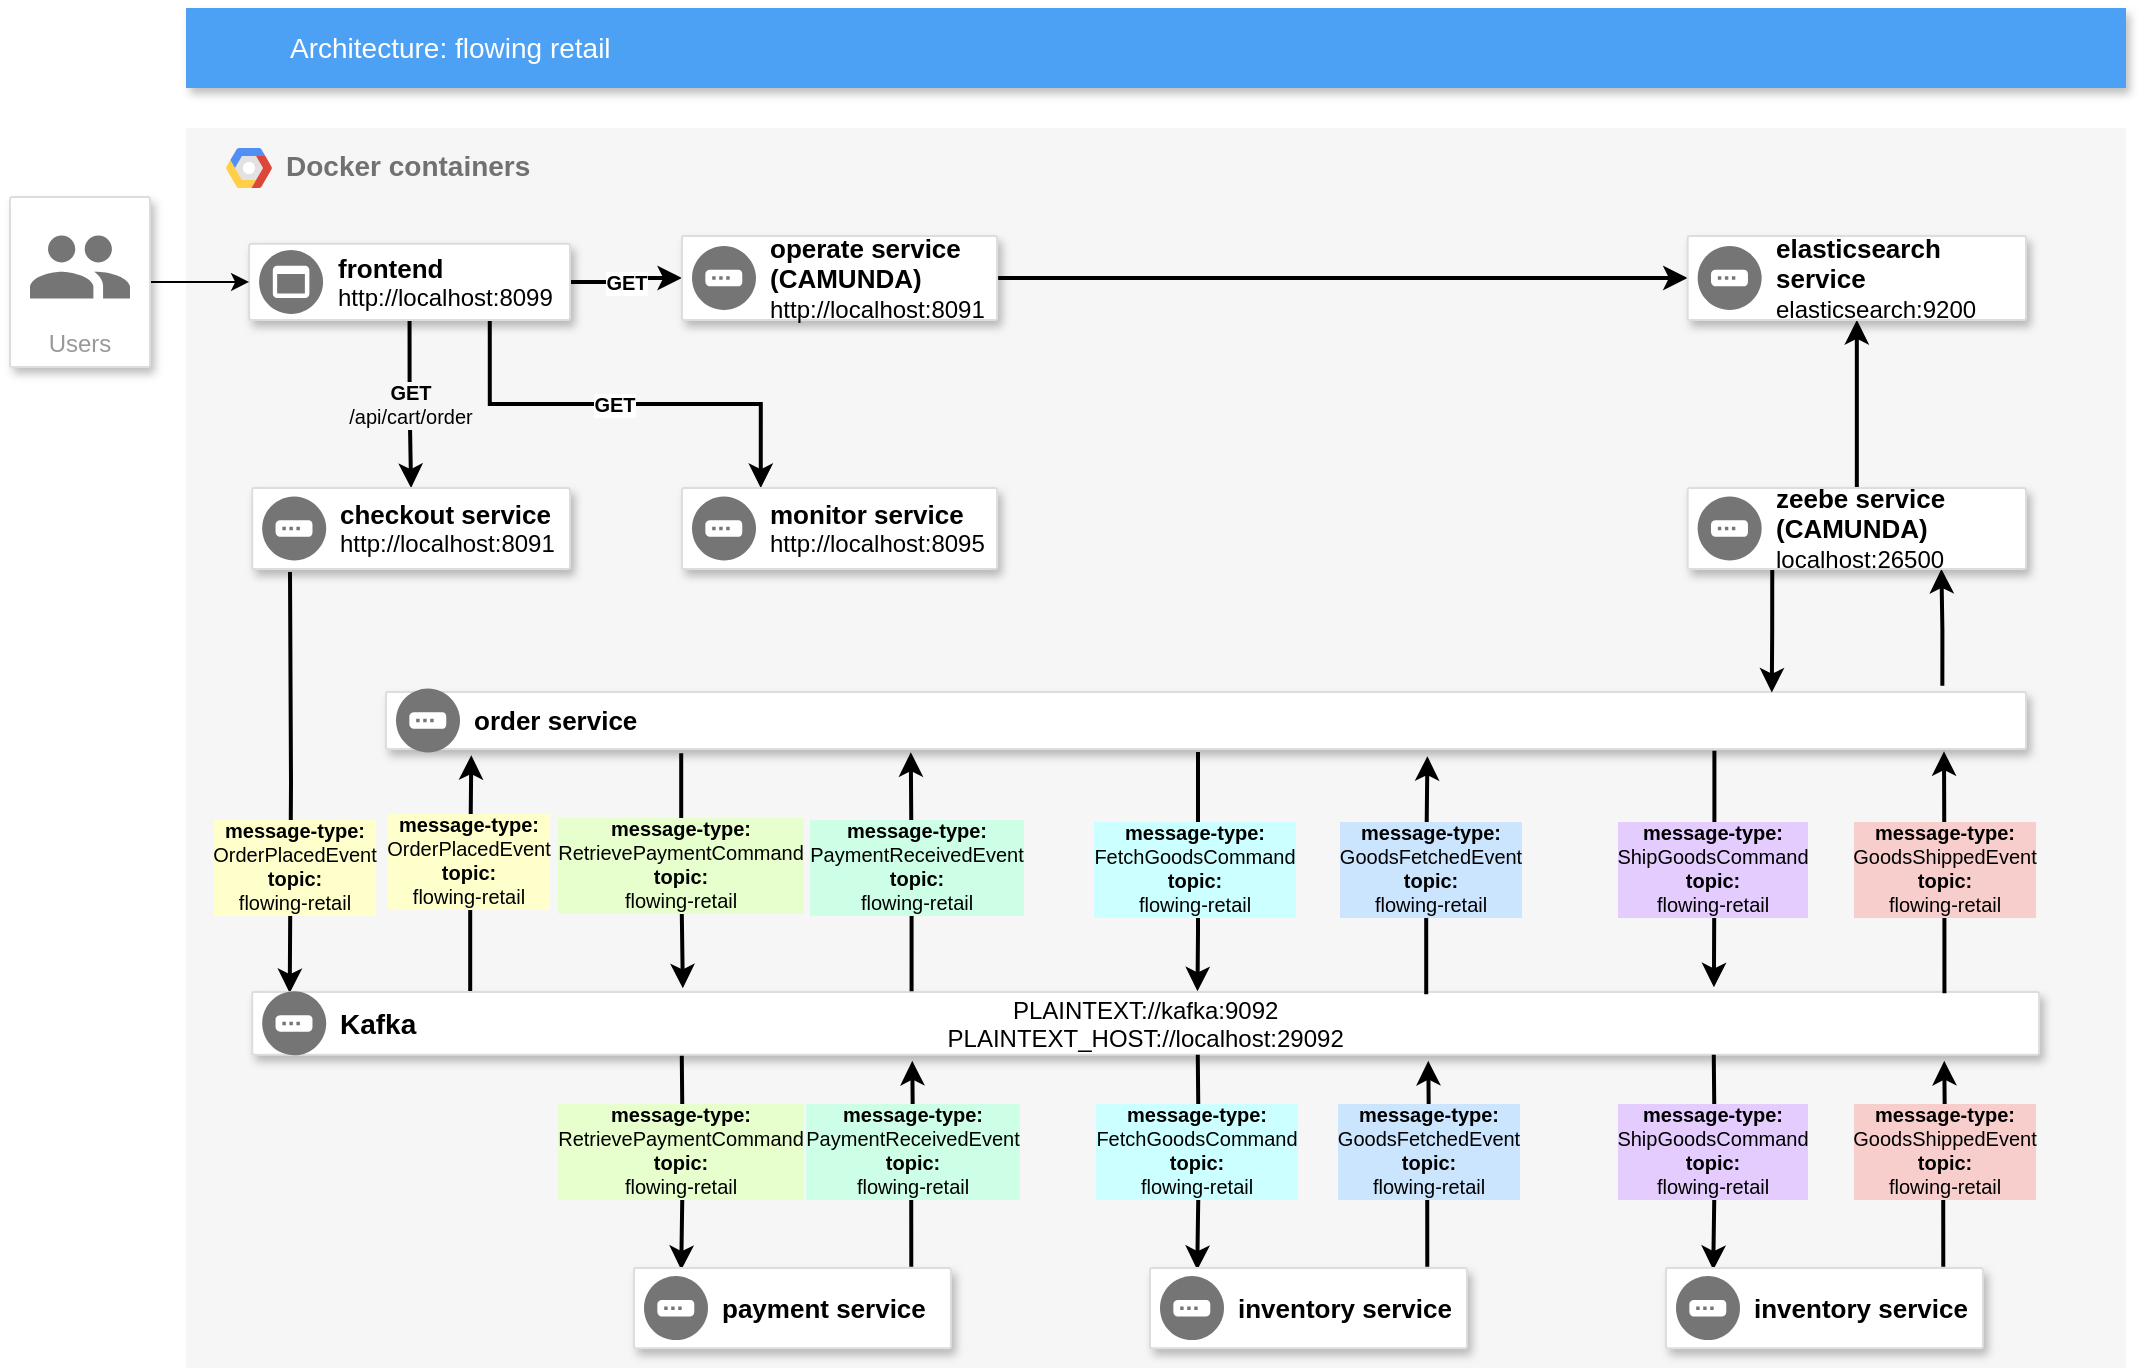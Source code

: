 <mxfile version="18.1.3" type="device"><diagram id="f106602c-feb2-e66a-4537-3a34d633f6aa" name="Page-1"><mxGraphModel dx="1093" dy="692" grid="1" gridSize="6" guides="1" tooltips="1" connect="1" arrows="1" fold="1" page="1" pageScale="1" pageWidth="1169" pageHeight="827" background="none" math="0" shadow="0"><root><mxCell id="0"/><mxCell id="1" parent="0"/><mxCell id="14" value="&lt;b&gt;Docker containers&lt;br&gt;&lt;br&gt;&lt;/b&gt;" style="fillColor=#F6F6F6;strokeColor=none;shadow=0;gradientColor=none;fontSize=14;align=left;spacing=10;fontColor=#717171;9E9E9E;verticalAlign=top;spacingTop=-4;fontStyle=0;spacingLeft=40;html=1;" parent="1" vertex="1"><mxGeometry x="160" y="90" width="970" height="620" as="geometry"/></mxCell><mxCell id="15" value="" style="shape=mxgraph.gcp2.google_cloud_platform;fillColor=#F6F6F6;strokeColor=none;shadow=0;gradientColor=none;" parent="14" vertex="1"><mxGeometry width="23" height="20" relative="1" as="geometry"><mxPoint x="20" y="10" as="offset"/></mxGeometry></mxCell><mxCell id="yD3r1DHrv4NzFMHSmEpg-597" value="&lt;b style=&quot;font-size: 10px;&quot;&gt;&lt;font style=&quot;font-size: 10px;&quot;&gt;GET &lt;/font&gt;&lt;/b&gt;&lt;br style=&quot;font-size: 10px;&quot;&gt;/api/cart/order&lt;font face=&quot;JetBrains Mono, monospace&quot; color=&quot;#067d17&quot; style=&quot;font-size: 10px;&quot;&gt;&lt;span style=&quot;font-size: 10px;&quot;&gt;&lt;br style=&quot;font-size: 10px;&quot;&gt;&lt;/span&gt;&lt;/font&gt;" style="edgeStyle=orthogonalEdgeStyle;rounded=0;orthogonalLoop=1;jettySize=auto;html=1;exitX=0.5;exitY=1;exitDx=0;exitDy=0;entryX=0.5;entryY=0;entryDx=0;entryDy=0;labelBackgroundColor=#F6F6F6;fontSize=10;strokeWidth=2;" edge="1" parent="14" source="yD3r1DHrv4NzFMHSmEpg-591" target="yD3r1DHrv4NzFMHSmEpg-595"><mxGeometry relative="1" as="geometry"/></mxCell><mxCell id="yD3r1DHrv4NzFMHSmEpg-682" style="edgeStyle=orthogonalEdgeStyle;rounded=0;orthogonalLoop=1;jettySize=auto;html=1;exitX=0.75;exitY=1;exitDx=0;exitDy=0;entryX=0.25;entryY=0;entryDx=0;entryDy=0;labelBackgroundColor=#F6F6F6;fontFamily=Helvetica;fontSize=10;strokeWidth=2;" edge="1" parent="14" source="yD3r1DHrv4NzFMHSmEpg-591" target="yD3r1DHrv4NzFMHSmEpg-678"><mxGeometry relative="1" as="geometry"/></mxCell><mxCell id="yD3r1DHrv4NzFMHSmEpg-684" value="&lt;b&gt;GET&lt;/b&gt;" style="edgeLabel;html=1;align=center;verticalAlign=middle;resizable=0;points=[];fontSize=10;fontFamily=Helvetica;" vertex="1" connectable="0" parent="yD3r1DHrv4NzFMHSmEpg-682"><mxGeometry x="-0.059" relative="1" as="geometry"><mxPoint as="offset"/></mxGeometry></mxCell><mxCell id="yD3r1DHrv4NzFMHSmEpg-683" style="edgeStyle=orthogonalEdgeStyle;rounded=0;orthogonalLoop=1;jettySize=auto;html=1;exitX=1;exitY=0.5;exitDx=0;exitDy=0;entryX=0;entryY=0.5;entryDx=0;entryDy=0;labelBackgroundColor=#F6F6F6;fontFamily=Helvetica;fontSize=10;strokeWidth=2;" edge="1" parent="14" source="yD3r1DHrv4NzFMHSmEpg-591" target="yD3r1DHrv4NzFMHSmEpg-680"><mxGeometry relative="1" as="geometry"/></mxCell><mxCell id="yD3r1DHrv4NzFMHSmEpg-685" value="&lt;b&gt;GET&lt;/b&gt;" style="edgeLabel;html=1;align=center;verticalAlign=middle;resizable=0;points=[];fontSize=10;fontFamily=Helvetica;" vertex="1" connectable="0" parent="yD3r1DHrv4NzFMHSmEpg-683"><mxGeometry x="-0.194" relative="1" as="geometry"><mxPoint x="4" as="offset"/></mxGeometry></mxCell><mxCell id="yD3r1DHrv4NzFMHSmEpg-591" value="" style="strokeColor=#dddddd;shadow=1;strokeWidth=1;rounded=1;absoluteArcSize=1;arcSize=2;" vertex="1" parent="14"><mxGeometry x="31.55" y="57.92" width="160.45" height="38.08" as="geometry"/></mxCell><mxCell id="yD3r1DHrv4NzFMHSmEpg-592" value="&lt;b&gt;&lt;font style=&quot;font-size: 13px;&quot;&gt;frontend&lt;/font&gt;&lt;/b&gt;&lt;br&gt;http://localhost:8099" style="sketch=0;dashed=0;connectable=0;html=1;fillColor=#757575;strokeColor=none;shape=mxgraph.gcp2.frontend_platform_services;part=1;labelPosition=right;verticalLabelPosition=middle;align=left;verticalAlign=middle;spacingLeft=5;fontSize=12;" vertex="1" parent="yD3r1DHrv4NzFMHSmEpg-591"><mxGeometry y="0.5" width="32" height="32" relative="1" as="geometry"><mxPoint x="5" y="-16" as="offset"/></mxGeometry></mxCell><mxCell id="yD3r1DHrv4NzFMHSmEpg-608" style="edgeStyle=orthogonalEdgeStyle;rounded=0;orthogonalLoop=1;jettySize=auto;html=1;entryX=0.021;entryY=0.017;entryDx=0;entryDy=0;fontSize=13;entryPerimeter=0;strokeWidth=2;" edge="1" parent="14" target="yD3r1DHrv4NzFMHSmEpg-605"><mxGeometry relative="1" as="geometry"><mxPoint x="52" y="222" as="sourcePoint"/></mxGeometry></mxCell><mxCell id="yD3r1DHrv4NzFMHSmEpg-609" value="&lt;b style=&quot;font-size: 10px;&quot;&gt;message-type:&lt;/b&gt;&lt;br style=&quot;font-size: 10px;&quot;&gt;OrderPlacedEvent&lt;br style=&quot;font-size: 10px;&quot;&gt;&lt;b style=&quot;font-size: 10px;&quot;&gt;topic:&lt;/b&gt;&lt;br style=&quot;font-size: 10px;&quot;&gt;flowing-retail" style="edgeLabel;html=1;align=center;verticalAlign=middle;resizable=0;points=[];fontSize=10;labelBackgroundColor=#FFFFCC;" vertex="1" connectable="0" parent="yD3r1DHrv4NzFMHSmEpg-608"><mxGeometry x="-0.196" y="-2" relative="1" as="geometry"><mxPoint x="3" y="62" as="offset"/></mxGeometry></mxCell><mxCell id="yD3r1DHrv4NzFMHSmEpg-595" value="" style="strokeColor=#dddddd;shadow=1;strokeWidth=1;rounded=1;absoluteArcSize=1;arcSize=2;" vertex="1" parent="14"><mxGeometry x="33.1" y="180" width="158.9" height="40.47" as="geometry"/></mxCell><mxCell id="yD3r1DHrv4NzFMHSmEpg-596" value="&lt;b&gt;&lt;font style=&quot;font-size: 13px;&quot;&gt;checkout&amp;nbsp;service&lt;/font&gt;&lt;/b&gt;&lt;br&gt;http://localhost:8091" style="sketch=0;dashed=0;connectable=0;html=1;fillColor=#757575;strokeColor=none;shape=mxgraph.gcp2.gateway;part=1;labelPosition=right;verticalLabelPosition=middle;align=left;verticalAlign=middle;spacingLeft=5;fontSize=12;" vertex="1" parent="yD3r1DHrv4NzFMHSmEpg-595"><mxGeometry y="0.5" width="32" height="32" relative="1" as="geometry"><mxPoint x="5" y="-16" as="offset"/></mxGeometry></mxCell><mxCell id="yD3r1DHrv4NzFMHSmEpg-625" style="edgeStyle=orthogonalEdgeStyle;rounded=0;orthogonalLoop=1;jettySize=auto;html=1;entryX=0.052;entryY=1.111;entryDx=0;entryDy=0;labelBackgroundColor=#F6F6F6;fontSize=10;entryPerimeter=0;exitX=0.122;exitY=0.004;exitDx=0;exitDy=0;exitPerimeter=0;strokeWidth=2;" edge="1" parent="14" source="yD3r1DHrv4NzFMHSmEpg-605" target="yD3r1DHrv4NzFMHSmEpg-622"><mxGeometry relative="1" as="geometry"><mxPoint x="352" y="447.281" as="sourcePoint"/></mxGeometry></mxCell><mxCell id="yD3r1DHrv4NzFMHSmEpg-645" style="edgeStyle=orthogonalEdgeStyle;rounded=0;orthogonalLoop=1;jettySize=auto;html=1;exitX=0.025;exitY=1.007;exitDx=0;exitDy=0;entryX=0.149;entryY=0.024;entryDx=0;entryDy=0;labelBackgroundColor=#F6F6F6;fontFamily=Helvetica;fontSize=14;exitPerimeter=0;entryPerimeter=0;strokeWidth=2;" edge="1" parent="14" target="yD3r1DHrv4NzFMHSmEpg-640"><mxGeometry relative="1" as="geometry"><mxPoint x="247.885" y="463.34" as="sourcePoint"/></mxGeometry></mxCell><mxCell id="yD3r1DHrv4NzFMHSmEpg-605" value="PLAINTEXT://kafka:9092&#10;PLAINTEXT_HOST://localhost:29092" style="strokeColor=#dddddd;shadow=1;strokeWidth=1;rounded=1;absoluteArcSize=1;arcSize=2;" vertex="1" parent="14"><mxGeometry x="33.1" y="432" width="893.47" height="31.34" as="geometry"/></mxCell><mxCell id="yD3r1DHrv4NzFMHSmEpg-606" value="&lt;b&gt;&lt;font style=&quot;font-size: 14px;&quot;&gt;Kafka&amp;nbsp;&lt;/font&gt;&lt;/b&gt;" style="sketch=0;dashed=0;connectable=0;html=1;fillColor=#757575;strokeColor=none;shape=mxgraph.gcp2.gateway;part=1;labelPosition=right;verticalLabelPosition=middle;align=left;verticalAlign=middle;spacingLeft=5;fontSize=12;" vertex="1" parent="yD3r1DHrv4NzFMHSmEpg-605"><mxGeometry y="0.5" width="32" height="32" relative="1" as="geometry"><mxPoint x="5" y="-16" as="offset"/></mxGeometry></mxCell><mxCell id="yD3r1DHrv4NzFMHSmEpg-653" style="edgeStyle=orthogonalEdgeStyle;rounded=0;orthogonalLoop=1;jettySize=auto;html=1;labelBackgroundColor=#F6F6F6;fontFamily=Helvetica;fontSize=10;strokeWidth=2;entryX=0.529;entryY=-0.012;entryDx=0;entryDy=0;entryPerimeter=0;" edge="1" parent="14" target="yD3r1DHrv4NzFMHSmEpg-605"><mxGeometry relative="1" as="geometry"><mxPoint x="506" y="312" as="sourcePoint"/><mxPoint x="481.833" y="409.996" as="targetPoint"/><Array as="points"><mxPoint x="506" y="402"/><mxPoint x="506" y="402"/></Array></mxGeometry></mxCell><mxCell id="yD3r1DHrv4NzFMHSmEpg-690" style="edgeStyle=orthogonalEdgeStyle;rounded=0;orthogonalLoop=1;jettySize=auto;html=1;entryX=0.75;entryY=1;entryDx=0;entryDy=0;labelBackgroundColor=#F6F6F6;fontFamily=Helvetica;fontSize=10;exitX=0.949;exitY=-0.11;exitDx=0;exitDy=0;exitPerimeter=0;strokeWidth=2;" edge="1" parent="14" source="yD3r1DHrv4NzFMHSmEpg-622" target="yD3r1DHrv4NzFMHSmEpg-688"><mxGeometry relative="1" as="geometry"/></mxCell><mxCell id="yD3r1DHrv4NzFMHSmEpg-622" value="" style="strokeColor=#dddddd;shadow=1;strokeWidth=1;rounded=1;absoluteArcSize=1;arcSize=2;" vertex="1" parent="14"><mxGeometry x="100" y="282" width="820" height="28.46" as="geometry"/></mxCell><mxCell id="yD3r1DHrv4NzFMHSmEpg-623" value="&lt;b&gt;&lt;font style=&quot;font-size: 13px;&quot;&gt;order service&lt;/font&gt;&lt;/b&gt;" style="sketch=0;dashed=0;connectable=0;html=1;fillColor=#757575;strokeColor=none;shape=mxgraph.gcp2.gateway;part=1;labelPosition=right;verticalLabelPosition=middle;align=left;verticalAlign=middle;spacingLeft=5;fontSize=12;" vertex="1" parent="yD3r1DHrv4NzFMHSmEpg-622"><mxGeometry y="0.5" width="32" height="32" relative="1" as="geometry"><mxPoint x="5" y="-16" as="offset"/></mxGeometry></mxCell><mxCell id="yD3r1DHrv4NzFMHSmEpg-626" value="&lt;b style=&quot;font-size: 10px;&quot;&gt;message-type:&lt;/b&gt;&lt;br style=&quot;font-size: 10px;&quot;&gt;OrderPlacedEvent&lt;br style=&quot;font-size: 10px;&quot;&gt;&lt;b style=&quot;font-size: 10px;&quot;&gt;topic:&lt;/b&gt;&lt;br style=&quot;font-size: 10px;&quot;&gt;flowing-retail" style="edgeLabel;html=1;align=center;verticalAlign=middle;resizable=0;points=[];fontSize=10;labelBackgroundColor=#FFFFCC;" vertex="1" connectable="0" parent="14"><mxGeometry x="141.002" y="365.997" as="geometry"/></mxCell><mxCell id="yD3r1DHrv4NzFMHSmEpg-646" style="edgeStyle=orthogonalEdgeStyle;rounded=0;orthogonalLoop=1;jettySize=auto;html=1;entryX=0.154;entryY=1.068;entryDx=0;entryDy=0;entryPerimeter=0;labelBackgroundColor=#F6F6F6;fontFamily=Helvetica;fontSize=14;exitX=0.875;exitY=-0.017;exitDx=0;exitDy=0;exitPerimeter=0;strokeWidth=2;" edge="1" parent="14" source="yD3r1DHrv4NzFMHSmEpg-640"><mxGeometry relative="1" as="geometry"><mxPoint x="363.143" y="466.418" as="targetPoint"/></mxGeometry></mxCell><mxCell id="yD3r1DHrv4NzFMHSmEpg-640" value="" style="strokeColor=#dddddd;shadow=1;strokeWidth=1;rounded=1;absoluteArcSize=1;arcSize=2;" vertex="1" parent="14"><mxGeometry x="224" y="570" width="158.45" height="40.11" as="geometry"/></mxCell><mxCell id="yD3r1DHrv4NzFMHSmEpg-641" value="&lt;b&gt;&lt;font style=&quot;font-size: 13px;&quot;&gt;payment service&lt;/font&gt;&lt;/b&gt;" style="sketch=0;dashed=0;connectable=0;html=1;fillColor=#757575;strokeColor=none;shape=mxgraph.gcp2.gateway;part=1;labelPosition=right;verticalLabelPosition=middle;align=left;verticalAlign=middle;spacingLeft=5;fontSize=12;" vertex="1" parent="yD3r1DHrv4NzFMHSmEpg-640"><mxGeometry y="0.5" width="32" height="32" relative="1" as="geometry"><mxPoint x="5" y="-16" as="offset"/></mxGeometry></mxCell><mxCell id="yD3r1DHrv4NzFMHSmEpg-651" value="&lt;b style=&quot;font-size: 10px;&quot;&gt;message-type:&lt;/b&gt;&lt;br style=&quot;font-size: 10px;&quot;&gt;&lt;span style=&quot;font-size: 10px;&quot;&gt;RetrievePaymentCommand&lt;/span&gt;&lt;br style=&quot;font-size: 10px;&quot;&gt;&lt;b style=&quot;font-size: 10px;&quot;&gt;topic:&lt;/b&gt;&lt;br style=&quot;font-size: 10px;&quot;&gt;flowing-retail" style="edgeLabel;html=1;align=center;verticalAlign=middle;resizable=0;points=[];fontSize=10;labelBackgroundColor=#E6FFCC;" vertex="1" connectable="0" parent="14"><mxGeometry x="246.452" y="510.647" as="geometry"/></mxCell><mxCell id="yD3r1DHrv4NzFMHSmEpg-652" value="&lt;b style=&quot;font-size: 10px;&quot;&gt;message-type:&lt;/b&gt;&lt;br style=&quot;font-size: 10px;&quot;&gt;PaymentReceivedEvent&lt;br style=&quot;font-size: 10px;&quot;&gt;&lt;b style=&quot;font-size: 10px;&quot;&gt;topic:&lt;/b&gt;&lt;br style=&quot;font-size: 10px;&quot;&gt;flowing-retail" style="edgeLabel;html=1;align=center;verticalAlign=middle;resizable=0;points=[];fontSize=10;labelBackgroundColor=#CCFFE6;" vertex="1" connectable="0" parent="14"><mxGeometry x="362.452" y="510.647" as="geometry"/></mxCell><mxCell id="yD3r1DHrv4NzFMHSmEpg-654" value="&lt;b style=&quot;font-size: 10px;&quot;&gt;message-type:&lt;/b&gt;&lt;br style=&quot;font-size: 10px;&quot;&gt;FetchGoodsCommand&lt;br style=&quot;font-size: 10px;&quot;&gt;&lt;b style=&quot;font-size: 10px;&quot;&gt;topic:&lt;/b&gt;&lt;br style=&quot;font-size: 10px;&quot;&gt;&lt;span style=&quot;font-size: 10px;&quot;&gt;flowing-retail&lt;/span&gt;" style="edgeLabel;html=1;align=center;verticalAlign=middle;resizable=0;points=[];fontSize=10;labelBackgroundColor=#CCFFFF;" vertex="1" connectable="0" parent="14"><mxGeometry x="503.838" y="369.997" as="geometry"/></mxCell><mxCell id="yD3r1DHrv4NzFMHSmEpg-658" style="edgeStyle=orthogonalEdgeStyle;rounded=0;orthogonalLoop=1;jettySize=auto;html=1;exitX=0.025;exitY=1.007;exitDx=0;exitDy=0;entryX=0.149;entryY=0.024;entryDx=0;entryDy=0;labelBackgroundColor=#F6F6F6;fontFamily=Helvetica;fontSize=14;exitPerimeter=0;entryPerimeter=0;strokeWidth=2;" edge="1" parent="14" target="yD3r1DHrv4NzFMHSmEpg-660"><mxGeometry relative="1" as="geometry"><mxPoint x="505.885" y="463.34" as="sourcePoint"/></mxGeometry></mxCell><mxCell id="yD3r1DHrv4NzFMHSmEpg-659" style="edgeStyle=orthogonalEdgeStyle;rounded=0;orthogonalLoop=1;jettySize=auto;html=1;entryX=0.154;entryY=1.068;entryDx=0;entryDy=0;entryPerimeter=0;labelBackgroundColor=#F6F6F6;fontFamily=Helvetica;fontSize=14;exitX=0.875;exitY=-0.017;exitDx=0;exitDy=0;exitPerimeter=0;strokeWidth=2;" edge="1" parent="14" source="yD3r1DHrv4NzFMHSmEpg-660"><mxGeometry relative="1" as="geometry"><mxPoint x="621.143" y="466.418" as="targetPoint"/></mxGeometry></mxCell><mxCell id="yD3r1DHrv4NzFMHSmEpg-660" value="" style="strokeColor=#dddddd;shadow=1;strokeWidth=1;rounded=1;absoluteArcSize=1;arcSize=2;" vertex="1" parent="14"><mxGeometry x="482" y="570" width="158.45" height="40.11" as="geometry"/></mxCell><mxCell id="yD3r1DHrv4NzFMHSmEpg-661" value="&lt;b&gt;&lt;font style=&quot;font-size: 13px;&quot;&gt;inventory service&lt;/font&gt;&lt;/b&gt;" style="sketch=0;dashed=0;connectable=0;html=1;fillColor=#757575;strokeColor=none;shape=mxgraph.gcp2.gateway;part=1;labelPosition=right;verticalLabelPosition=middle;align=left;verticalAlign=middle;spacingLeft=5;fontSize=12;" vertex="1" parent="yD3r1DHrv4NzFMHSmEpg-660"><mxGeometry y="0.5" width="32" height="32" relative="1" as="geometry"><mxPoint x="5" y="-16" as="offset"/></mxGeometry></mxCell><mxCell id="yD3r1DHrv4NzFMHSmEpg-662" value="&lt;b style=&quot;font-size: 10px;&quot;&gt;message-type:&lt;/b&gt;&lt;br style=&quot;font-size: 10px;&quot;&gt;FetchGoodsCommand&lt;br style=&quot;font-size: 10px;&quot;&gt;&lt;b style=&quot;font-size: 10px;&quot;&gt;topic:&lt;/b&gt;&lt;br style=&quot;font-size: 10px;&quot;&gt;flowing-retail" style="edgeLabel;html=1;align=center;verticalAlign=middle;resizable=0;points=[];fontSize=10;labelBackgroundColor=#CCFFFF;" vertex="1" connectable="0" parent="14"><mxGeometry x="504.452" y="510.647" as="geometry"/></mxCell><mxCell id="yD3r1DHrv4NzFMHSmEpg-663" value="&lt;b style=&quot;font-size: 10px;&quot;&gt;message-type:&lt;/b&gt;&lt;br style=&quot;font-size: 10px;&quot;&gt;GoodsFetchedEvent&lt;br style=&quot;font-size: 10px;&quot;&gt;&lt;b style=&quot;font-size: 10px;&quot;&gt;topic:&lt;/b&gt;&lt;br style=&quot;font-size: 10px;&quot;&gt;flowing-retail" style="edgeLabel;html=1;align=center;verticalAlign=middle;resizable=0;points=[];fontSize=10;labelBackgroundColor=#CCE5FF;" vertex="1" connectable="0" parent="14"><mxGeometry x="620.452" y="510.647" as="geometry"/></mxCell><mxCell id="yD3r1DHrv4NzFMHSmEpg-664" style="edgeStyle=orthogonalEdgeStyle;rounded=0;orthogonalLoop=1;jettySize=auto;html=1;exitX=0.025;exitY=1.007;exitDx=0;exitDy=0;entryX=0.149;entryY=0.024;entryDx=0;entryDy=0;labelBackgroundColor=#F6F6F6;fontFamily=Helvetica;fontSize=14;exitPerimeter=0;entryPerimeter=0;strokeWidth=2;" edge="1" parent="14" target="yD3r1DHrv4NzFMHSmEpg-666"><mxGeometry relative="1" as="geometry"><mxPoint x="763.885" y="463.34" as="sourcePoint"/></mxGeometry></mxCell><mxCell id="yD3r1DHrv4NzFMHSmEpg-665" style="edgeStyle=orthogonalEdgeStyle;rounded=0;orthogonalLoop=1;jettySize=auto;html=1;entryX=0.154;entryY=1.068;entryDx=0;entryDy=0;entryPerimeter=0;labelBackgroundColor=#F6F6F6;fontFamily=Helvetica;fontSize=14;exitX=0.875;exitY=-0.017;exitDx=0;exitDy=0;exitPerimeter=0;strokeWidth=2;" edge="1" parent="14" source="yD3r1DHrv4NzFMHSmEpg-666"><mxGeometry relative="1" as="geometry"><mxPoint x="879.143" y="466.418" as="targetPoint"/></mxGeometry></mxCell><mxCell id="yD3r1DHrv4NzFMHSmEpg-666" value="" style="strokeColor=#dddddd;shadow=1;strokeWidth=1;rounded=1;absoluteArcSize=1;arcSize=2;" vertex="1" parent="14"><mxGeometry x="740" y="570" width="158.45" height="40.11" as="geometry"/></mxCell><mxCell id="yD3r1DHrv4NzFMHSmEpg-667" value="&lt;b&gt;&lt;font style=&quot;font-size: 13px;&quot;&gt;inventory service&lt;/font&gt;&lt;/b&gt;" style="sketch=0;dashed=0;connectable=0;html=1;fillColor=#757575;strokeColor=none;shape=mxgraph.gcp2.gateway;part=1;labelPosition=right;verticalLabelPosition=middle;align=left;verticalAlign=middle;spacingLeft=5;fontSize=12;" vertex="1" parent="yD3r1DHrv4NzFMHSmEpg-666"><mxGeometry y="0.5" width="32" height="32" relative="1" as="geometry"><mxPoint x="5" y="-16" as="offset"/></mxGeometry></mxCell><mxCell id="yD3r1DHrv4NzFMHSmEpg-668" value="&lt;b style=&quot;font-size: 10px;&quot;&gt;message-type:&lt;/b&gt;&lt;br style=&quot;font-size: 10px;&quot;&gt;ShipGoodsCommand&lt;br style=&quot;font-size: 10px;&quot;&gt;&lt;b style=&quot;font-size: 10px;&quot;&gt;topic:&lt;/b&gt;&lt;br style=&quot;font-size: 10px;&quot;&gt;flowing-retail" style="edgeLabel;html=1;align=center;verticalAlign=middle;resizable=0;points=[];fontSize=10;labelBackgroundColor=#E5CCFF;" vertex="1" connectable="0" parent="14"><mxGeometry x="762.452" y="510.647" as="geometry"/></mxCell><mxCell id="yD3r1DHrv4NzFMHSmEpg-669" value="&lt;b style=&quot;font-size: 10px;&quot;&gt;message-type:&lt;/b&gt;&lt;br style=&quot;font-size: 10px;&quot;&gt;GoodsShippedEvent&lt;br style=&quot;font-size: 10px;&quot;&gt;&lt;b style=&quot;font-size: 10px;&quot;&gt;topic:&lt;/b&gt;&lt;br style=&quot;font-size: 10px;&quot;&gt;flowing-retail" style="edgeLabel;html=1;align=center;verticalAlign=middle;resizable=0;points=[];fontSize=10;labelBackgroundColor=#F8CECC;" vertex="1" connectable="0" parent="14"><mxGeometry x="878.452" y="510.647" as="geometry"/></mxCell><mxCell id="yD3r1DHrv4NzFMHSmEpg-670" style="edgeStyle=orthogonalEdgeStyle;rounded=0;orthogonalLoop=1;jettySize=auto;html=1;labelBackgroundColor=#F6F6F6;fontFamily=Helvetica;fontSize=14;entryX=0.635;entryY=1.129;entryDx=0;entryDy=0;entryPerimeter=0;strokeWidth=2;exitX=0.657;exitY=0.036;exitDx=0;exitDy=0;exitPerimeter=0;" edge="1" parent="14" source="yD3r1DHrv4NzFMHSmEpg-605" target="yD3r1DHrv4NzFMHSmEpg-622"><mxGeometry relative="1" as="geometry"><mxPoint x="597.39" y="310.559" as="targetPoint"/><mxPoint x="597" y="413" as="sourcePoint"/><Array as="points"/></mxGeometry></mxCell><mxCell id="yD3r1DHrv4NzFMHSmEpg-671" value="&lt;b style=&quot;font-size: 10px;&quot;&gt;message-type:&lt;/b&gt;&lt;br style=&quot;font-size: 10px;&quot;&gt;GoodsFetchedEvent&lt;br style=&quot;font-size: 10px;&quot;&gt;&lt;b style=&quot;font-size: 10px;&quot;&gt;topic:&lt;/b&gt;&lt;br style=&quot;font-size: 10px;&quot;&gt;flowing-retail" style="edgeLabel;html=1;align=center;verticalAlign=middle;resizable=0;points=[];fontSize=10;labelBackgroundColor=#CCE5FF;" vertex="1" connectable="0" parent="14"><mxGeometry x="621.722" y="369.997" as="geometry"/></mxCell><mxCell id="yD3r1DHrv4NzFMHSmEpg-674" style="edgeStyle=orthogonalEdgeStyle;rounded=0;orthogonalLoop=1;jettySize=auto;html=1;exitX=0.81;exitY=1.031;exitDx=0;exitDy=0;entryX=0.818;entryY=-0.074;entryDx=0;entryDy=0;labelBackgroundColor=#F6F6F6;fontFamily=Helvetica;fontSize=14;exitPerimeter=0;entryPerimeter=0;strokeWidth=2;" edge="1" parent="14" source="yD3r1DHrv4NzFMHSmEpg-622" target="yD3r1DHrv4NzFMHSmEpg-605"><mxGeometry relative="1" as="geometry"><mxPoint x="782.435" y="315.35" as="sourcePoint"/><mxPoint x="782.159" y="412.871" as="targetPoint"/></mxGeometry></mxCell><mxCell id="yD3r1DHrv4NzFMHSmEpg-675" style="edgeStyle=orthogonalEdgeStyle;rounded=0;orthogonalLoop=1;jettySize=auto;html=1;entryX=0.95;entryY=1.042;entryDx=0;entryDy=0;entryPerimeter=0;labelBackgroundColor=#F6F6F6;fontFamily=Helvetica;fontSize=14;exitX=0.947;exitY=0.02;exitDx=0;exitDy=0;exitPerimeter=0;strokeWidth=2;" edge="1" parent="14" source="yD3r1DHrv4NzFMHSmEpg-605" target="yD3r1DHrv4NzFMHSmEpg-622"><mxGeometry relative="1" as="geometry"><mxPoint x="897.693" y="318.428" as="targetPoint"/><mxPoint x="897.194" y="410.802" as="sourcePoint"/></mxGeometry></mxCell><mxCell id="yD3r1DHrv4NzFMHSmEpg-676" value="&lt;b style=&quot;font-size: 10px;&quot;&gt;message-type:&lt;/b&gt;&lt;br style=&quot;font-size: 10px;&quot;&gt;ShipGoodsCommand&lt;br style=&quot;font-size: 10px;&quot;&gt;&lt;b style=&quot;font-size: 10px;&quot;&gt;topic:&lt;/b&gt;&lt;br style=&quot;font-size: 10px;&quot;&gt;flowing-retail" style="edgeLabel;html=1;align=center;verticalAlign=middle;resizable=0;points=[];fontSize=10;labelBackgroundColor=#E5CCFF;" vertex="1" connectable="0" parent="14"><mxGeometry x="762.452" y="369.997" as="geometry"/></mxCell><mxCell id="yD3r1DHrv4NzFMHSmEpg-677" value="&lt;b style=&quot;font-size: 10px;&quot;&gt;message-type:&lt;/b&gt;&lt;br style=&quot;font-size: 10px;&quot;&gt;GoodsShippedEvent&lt;br style=&quot;font-size: 10px;&quot;&gt;&lt;b style=&quot;font-size: 10px;&quot;&gt;topic:&lt;/b&gt;&lt;br style=&quot;font-size: 10px;&quot;&gt;flowing-retail" style="edgeLabel;html=1;align=center;verticalAlign=middle;resizable=0;points=[];fontSize=10;labelBackgroundColor=#F8CECC;" vertex="1" connectable="0" parent="14"><mxGeometry x="878.452" y="369.997" as="geometry"/></mxCell><mxCell id="yD3r1DHrv4NzFMHSmEpg-678" value="" style="strokeColor=#dddddd;shadow=1;strokeWidth=1;rounded=1;absoluteArcSize=1;arcSize=2;" vertex="1" parent="14"><mxGeometry x="248" y="180" width="157.54" height="40.47" as="geometry"/></mxCell><mxCell id="yD3r1DHrv4NzFMHSmEpg-679" value="&lt;b&gt;&lt;font style=&quot;font-size: 13px;&quot;&gt;monitor service&lt;/font&gt;&lt;/b&gt;&lt;br&gt;http://localhost:8095" style="sketch=0;dashed=0;connectable=0;html=1;fillColor=#757575;strokeColor=none;shape=mxgraph.gcp2.gateway;part=1;labelPosition=right;verticalLabelPosition=middle;align=left;verticalAlign=middle;spacingLeft=5;fontSize=12;" vertex="1" parent="yD3r1DHrv4NzFMHSmEpg-678"><mxGeometry y="0.5" width="32" height="32" relative="1" as="geometry"><mxPoint x="5" y="-16" as="offset"/></mxGeometry></mxCell><mxCell id="yD3r1DHrv4NzFMHSmEpg-1116" style="edgeStyle=orthogonalEdgeStyle;rounded=0;orthogonalLoop=1;jettySize=auto;html=1;exitX=1;exitY=0.5;exitDx=0;exitDy=0;entryX=0;entryY=0.5;entryDx=0;entryDy=0;labelBackgroundColor=#F6F6F6;fontFamily=Helvetica;fontSize=10;strokeWidth=2;" edge="1" parent="14" source="yD3r1DHrv4NzFMHSmEpg-680" target="yD3r1DHrv4NzFMHSmEpg-1114"><mxGeometry relative="1" as="geometry"/></mxCell><mxCell id="yD3r1DHrv4NzFMHSmEpg-680" value="" style="strokeColor=#dddddd;shadow=1;strokeWidth=1;rounded=1;absoluteArcSize=1;arcSize=2;" vertex="1" parent="14"><mxGeometry x="248" y="54" width="157.54" height="42.01" as="geometry"/></mxCell><mxCell id="yD3r1DHrv4NzFMHSmEpg-681" value="&lt;b&gt;&lt;font style=&quot;font-size: 13px;&quot;&gt;operate service &lt;br&gt;(CAMUNDA)&lt;/font&gt;&lt;/b&gt;&lt;br&gt;http://localhost:8091" style="sketch=0;dashed=0;connectable=0;html=1;fillColor=#757575;strokeColor=none;shape=mxgraph.gcp2.gateway;part=1;labelPosition=right;verticalLabelPosition=middle;align=left;verticalAlign=middle;spacingLeft=5;fontSize=12;" vertex="1" parent="yD3r1DHrv4NzFMHSmEpg-680"><mxGeometry y="0.5" width="32" height="32" relative="1" as="geometry"><mxPoint x="5" y="-16" as="offset"/></mxGeometry></mxCell><mxCell id="yD3r1DHrv4NzFMHSmEpg-1113" style="edgeStyle=orthogonalEdgeStyle;rounded=0;orthogonalLoop=1;jettySize=auto;html=1;exitX=0.25;exitY=1;exitDx=0;exitDy=0;entryX=0.845;entryY=0.01;entryDx=0;entryDy=0;entryPerimeter=0;labelBackgroundColor=#F6F6F6;fontFamily=Helvetica;fontSize=9;strokeWidth=2;" edge="1" parent="14" source="yD3r1DHrv4NzFMHSmEpg-688" target="yD3r1DHrv4NzFMHSmEpg-622"><mxGeometry relative="1" as="geometry"/></mxCell><mxCell id="yD3r1DHrv4NzFMHSmEpg-1117" style="edgeStyle=orthogonalEdgeStyle;rounded=0;orthogonalLoop=1;jettySize=auto;html=1;exitX=0.5;exitY=0;exitDx=0;exitDy=0;labelBackgroundColor=#F6F6F6;fontFamily=Helvetica;fontSize=10;strokeWidth=2;" edge="1" parent="14" source="yD3r1DHrv4NzFMHSmEpg-688" target="yD3r1DHrv4NzFMHSmEpg-1114"><mxGeometry relative="1" as="geometry"/></mxCell><mxCell id="yD3r1DHrv4NzFMHSmEpg-688" value="" style="strokeColor=#dddddd;shadow=1;strokeWidth=1;rounded=1;absoluteArcSize=1;arcSize=2;" vertex="1" parent="14"><mxGeometry x="750.83" y="180" width="169.17" height="40.47" as="geometry"/></mxCell><mxCell id="yD3r1DHrv4NzFMHSmEpg-689" value="&lt;b&gt;&lt;font style=&quot;font-size: 13px;&quot;&gt;zeebe service &lt;br&gt;(CAMUNDA)&lt;/font&gt;&lt;/b&gt;&lt;br&gt;localhost:26500" style="sketch=0;dashed=0;connectable=0;html=1;fillColor=#757575;strokeColor=none;shape=mxgraph.gcp2.gateway;part=1;labelPosition=right;verticalLabelPosition=middle;align=left;verticalAlign=middle;spacingLeft=5;fontSize=12;" vertex="1" parent="yD3r1DHrv4NzFMHSmEpg-688"><mxGeometry y="0.5" width="32" height="32" relative="1" as="geometry"><mxPoint x="5" y="-16" as="offset"/></mxGeometry></mxCell><mxCell id="yD3r1DHrv4NzFMHSmEpg-642" style="edgeStyle=orthogonalEdgeStyle;rounded=0;orthogonalLoop=1;jettySize=auto;html=1;entryX=0.241;entryY=-0.06;entryDx=0;entryDy=0;entryPerimeter=0;labelBackgroundColor=#F6F6F6;fontFamily=Helvetica;fontSize=8;exitX=0.18;exitY=1.076;exitDx=0;exitDy=0;exitPerimeter=0;strokeWidth=2;" edge="1" parent="14" source="yD3r1DHrv4NzFMHSmEpg-622" target="yD3r1DHrv4NzFMHSmEpg-605"><mxGeometry relative="1" as="geometry"><mxPoint x="242.08" y="310.841" as="sourcePoint"/><mxPoint x="242.048" y="431.997" as="targetPoint"/></mxGeometry></mxCell><mxCell id="yD3r1DHrv4NzFMHSmEpg-643" value="&lt;b style=&quot;font-size: 10px;&quot;&gt;message-type:&lt;/b&gt;&lt;br style=&quot;font-size: 10px;&quot;&gt;RetrievePaymentCommand&lt;br style=&quot;font-size: 10px;&quot;&gt;&lt;b style=&quot;font-size: 10px;&quot;&gt;topic:&lt;/b&gt;&lt;br style=&quot;font-size: 10px;&quot;&gt;&lt;span style=&quot;font-size: 10px;&quot;&gt;flowing-retail&lt;/span&gt;" style="edgeLabel;html=1;align=center;verticalAlign=middle;resizable=0;points=[];fontSize=10;fontFamily=Helvetica;labelBackgroundColor=#E6FFCC;" vertex="1" connectable="0" parent="yD3r1DHrv4NzFMHSmEpg-642"><mxGeometry x="-0.214" y="-1" relative="1" as="geometry"><mxPoint y="9" as="offset"/></mxGeometry></mxCell><mxCell id="yD3r1DHrv4NzFMHSmEpg-631" style="edgeStyle=orthogonalEdgeStyle;rounded=0;orthogonalLoop=1;jettySize=auto;html=1;labelBackgroundColor=#F6F6F6;fontSize=8;entryX=0.32;entryY=1.059;entryDx=0;entryDy=0;entryPerimeter=0;strokeWidth=2;exitX=0.369;exitY=-0.012;exitDx=0;exitDy=0;exitPerimeter=0;" edge="1" parent="14" source="yD3r1DHrv4NzFMHSmEpg-605" target="yD3r1DHrv4NzFMHSmEpg-622"><mxGeometry relative="1" as="geometry"><mxPoint x="362" y="432" as="sourcePoint"/><mxPoint x="354.42" y="312.463" as="targetPoint"/></mxGeometry></mxCell><mxCell id="yD3r1DHrv4NzFMHSmEpg-633" value="&lt;b style=&quot;font-size: 10px;&quot;&gt;message-type:&lt;/b&gt;&lt;br style=&quot;font-size: 10px;&quot;&gt;PaymentReceivedEvent&lt;br style=&quot;font-size: 10px;&quot;&gt;&lt;b style=&quot;font-size: 10px;&quot;&gt;topic:&lt;/b&gt;&lt;br style=&quot;font-size: 10px;&quot;&gt;&lt;span style=&quot;font-size: 10px;&quot;&gt;flowing-retail&lt;/span&gt;" style="edgeLabel;html=1;align=center;verticalAlign=middle;resizable=0;points=[];fontSize=10;labelBackgroundColor=#CCFFE6;" vertex="1" connectable="0" parent="yD3r1DHrv4NzFMHSmEpg-631"><mxGeometry x="0.021" relative="1" as="geometry"><mxPoint x="2" y="-2" as="offset"/></mxGeometry></mxCell><mxCell id="yD3r1DHrv4NzFMHSmEpg-1114" value="" style="strokeColor=#dddddd;shadow=1;strokeWidth=1;rounded=1;absoluteArcSize=1;arcSize=2;" vertex="1" parent="14"><mxGeometry x="750.83" y="54" width="169.17" height="42.01" as="geometry"/></mxCell><mxCell id="yD3r1DHrv4NzFMHSmEpg-1115" value="&lt;b&gt;&lt;font style=&quot;font-size: 13px;&quot;&gt;elasticsearch &lt;br&gt;service&lt;/font&gt;&lt;/b&gt;&lt;br&gt;elasticsearch:9200" style="sketch=0;dashed=0;connectable=0;html=1;fillColor=#757575;strokeColor=none;shape=mxgraph.gcp2.gateway;part=1;labelPosition=right;verticalLabelPosition=middle;align=left;verticalAlign=middle;spacingLeft=5;fontSize=12;" vertex="1" parent="yD3r1DHrv4NzFMHSmEpg-1114"><mxGeometry y="0.5" width="32" height="32" relative="1" as="geometry"><mxPoint x="5" y="-16" as="offset"/></mxGeometry></mxCell><mxCell id="585" style="edgeStyle=elbowEdgeStyle;rounded=0;elbow=vertical;html=1;labelBackgroundColor=none;startArrow=blockThin;startFill=1;startSize=4;endArrow=blockThin;endFill=1;endSize=4;jettySize=auto;orthogonalLoop=1;strokeColor=#4284F3;strokeWidth=2;fontSize=12;fontColor=#000000;align=center;dashed=0;" parent="1" source="580" edge="1"><mxGeometry relative="1" as="geometry"><mxPoint x="769.5" y="340" as="targetPoint"/></mxGeometry></mxCell><mxCell id="2" value="Architecture: flowing retail&lt;br&gt;" style="fillColor=#4DA1F5;strokeColor=none;shadow=1;gradientColor=none;fontSize=14;align=left;spacingLeft=50;fontColor=#ffffff;html=1;" parent="1" vertex="1"><mxGeometry x="160" y="30" width="970" height="40" as="geometry"/></mxCell><mxCell id="586" style="edgeStyle=elbowEdgeStyle;rounded=0;elbow=vertical;html=1;labelBackgroundColor=none;startArrow=blockThin;startFill=1;startSize=4;endArrow=blockThin;endFill=1;endSize=4;jettySize=auto;orthogonalLoop=1;strokeColor=#4284F3;strokeWidth=2;fontSize=12;fontColor=#000000;align=center;dashed=0;" parent="1" target="574" edge="1"><mxGeometry relative="1" as="geometry"><mxPoint x="844.5" y="275" as="sourcePoint"/></mxGeometry></mxCell><mxCell id="587" style="edgeStyle=elbowEdgeStyle;rounded=0;elbow=vertical;html=1;labelBackgroundColor=none;startArrow=none;startFill=0;startSize=4;endArrow=blockThin;endFill=1;endSize=4;jettySize=auto;orthogonalLoop=1;strokeColor=#4284F3;strokeWidth=2;fontSize=12;fontColor=#000000;align=center;dashed=0;" parent="1" target="576" edge="1"><mxGeometry relative="1" as="geometry"><mxPoint x="844.5" y="370" as="sourcePoint"/></mxGeometry></mxCell><mxCell id="588" style="edgeStyle=elbowEdgeStyle;rounded=0;elbow=vertical;html=1;labelBackgroundColor=none;startArrow=none;startFill=0;startSize=4;endArrow=blockThin;endFill=1;endSize=4;jettySize=auto;orthogonalLoop=1;strokeColor=#4284F3;strokeWidth=2;fontSize=12;fontColor=#000000;align=center;dashed=0;" parent="1" target="578" edge="1"><mxGeometry relative="1" as="geometry"><mxPoint x="844.5" y="465" as="sourcePoint"/></mxGeometry></mxCell><mxCell id="yD3r1DHrv4NzFMHSmEpg-593" style="edgeStyle=orthogonalEdgeStyle;rounded=0;orthogonalLoop=1;jettySize=auto;html=1;" edge="1" parent="1" source="yD3r1DHrv4NzFMHSmEpg-589" target="yD3r1DHrv4NzFMHSmEpg-591"><mxGeometry relative="1" as="geometry"/></mxCell><mxCell id="yD3r1DHrv4NzFMHSmEpg-589" value="Users" style="strokeColor=#dddddd;shadow=1;strokeWidth=1;rounded=1;absoluteArcSize=1;arcSize=2;labelPosition=center;verticalLabelPosition=middle;align=center;verticalAlign=bottom;spacingLeft=0;fontColor=#999999;fontSize=12;whiteSpace=wrap;spacingBottom=2;" vertex="1" parent="1"><mxGeometry x="72" y="124.46" width="70" height="85" as="geometry"/></mxCell><mxCell id="yD3r1DHrv4NzFMHSmEpg-590" value="" style="sketch=0;dashed=0;connectable=0;html=1;fillColor=#757575;strokeColor=none;shape=mxgraph.gcp2.users;part=1;" vertex="1" parent="yD3r1DHrv4NzFMHSmEpg-589"><mxGeometry x="0.5" width="50" height="31.5" relative="1" as="geometry"><mxPoint x="-25" y="19.25" as="offset"/></mxGeometry></mxCell></root></mxGraphModel></diagram></mxfile>